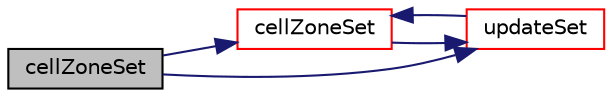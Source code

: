 digraph "cellZoneSet"
{
  bgcolor="transparent";
  edge [fontname="Helvetica",fontsize="10",labelfontname="Helvetica",labelfontsize="10"];
  node [fontname="Helvetica",fontsize="10",shape=record];
  rankdir="LR";
  Node1 [label="cellZoneSet",height=0.2,width=0.4,color="black", fillcolor="grey75", style="filled", fontcolor="black"];
  Node1 -> Node2 [color="midnightblue",fontsize="10",style="solid",fontname="Helvetica"];
  Node2 [label="cellZoneSet",height=0.2,width=0.4,color="red",URL="$a00242.html#a9a2cf8cf2aa415cad5f26b53bd662082",tooltip="Construct from objectRegistry and name. "];
  Node2 -> Node3 [color="midnightblue",fontsize="10",style="solid",fontname="Helvetica"];
  Node3 [label="updateSet",height=0.2,width=0.4,color="red",URL="$a00242.html#afc9e2e914d3928dd7281d2ac71452052",tooltip="Sort addressing and make cellSet part consistent with addressing. "];
  Node3 -> Node2 [color="midnightblue",fontsize="10",style="solid",fontname="Helvetica"];
  Node1 -> Node3 [color="midnightblue",fontsize="10",style="solid",fontname="Helvetica"];
}

